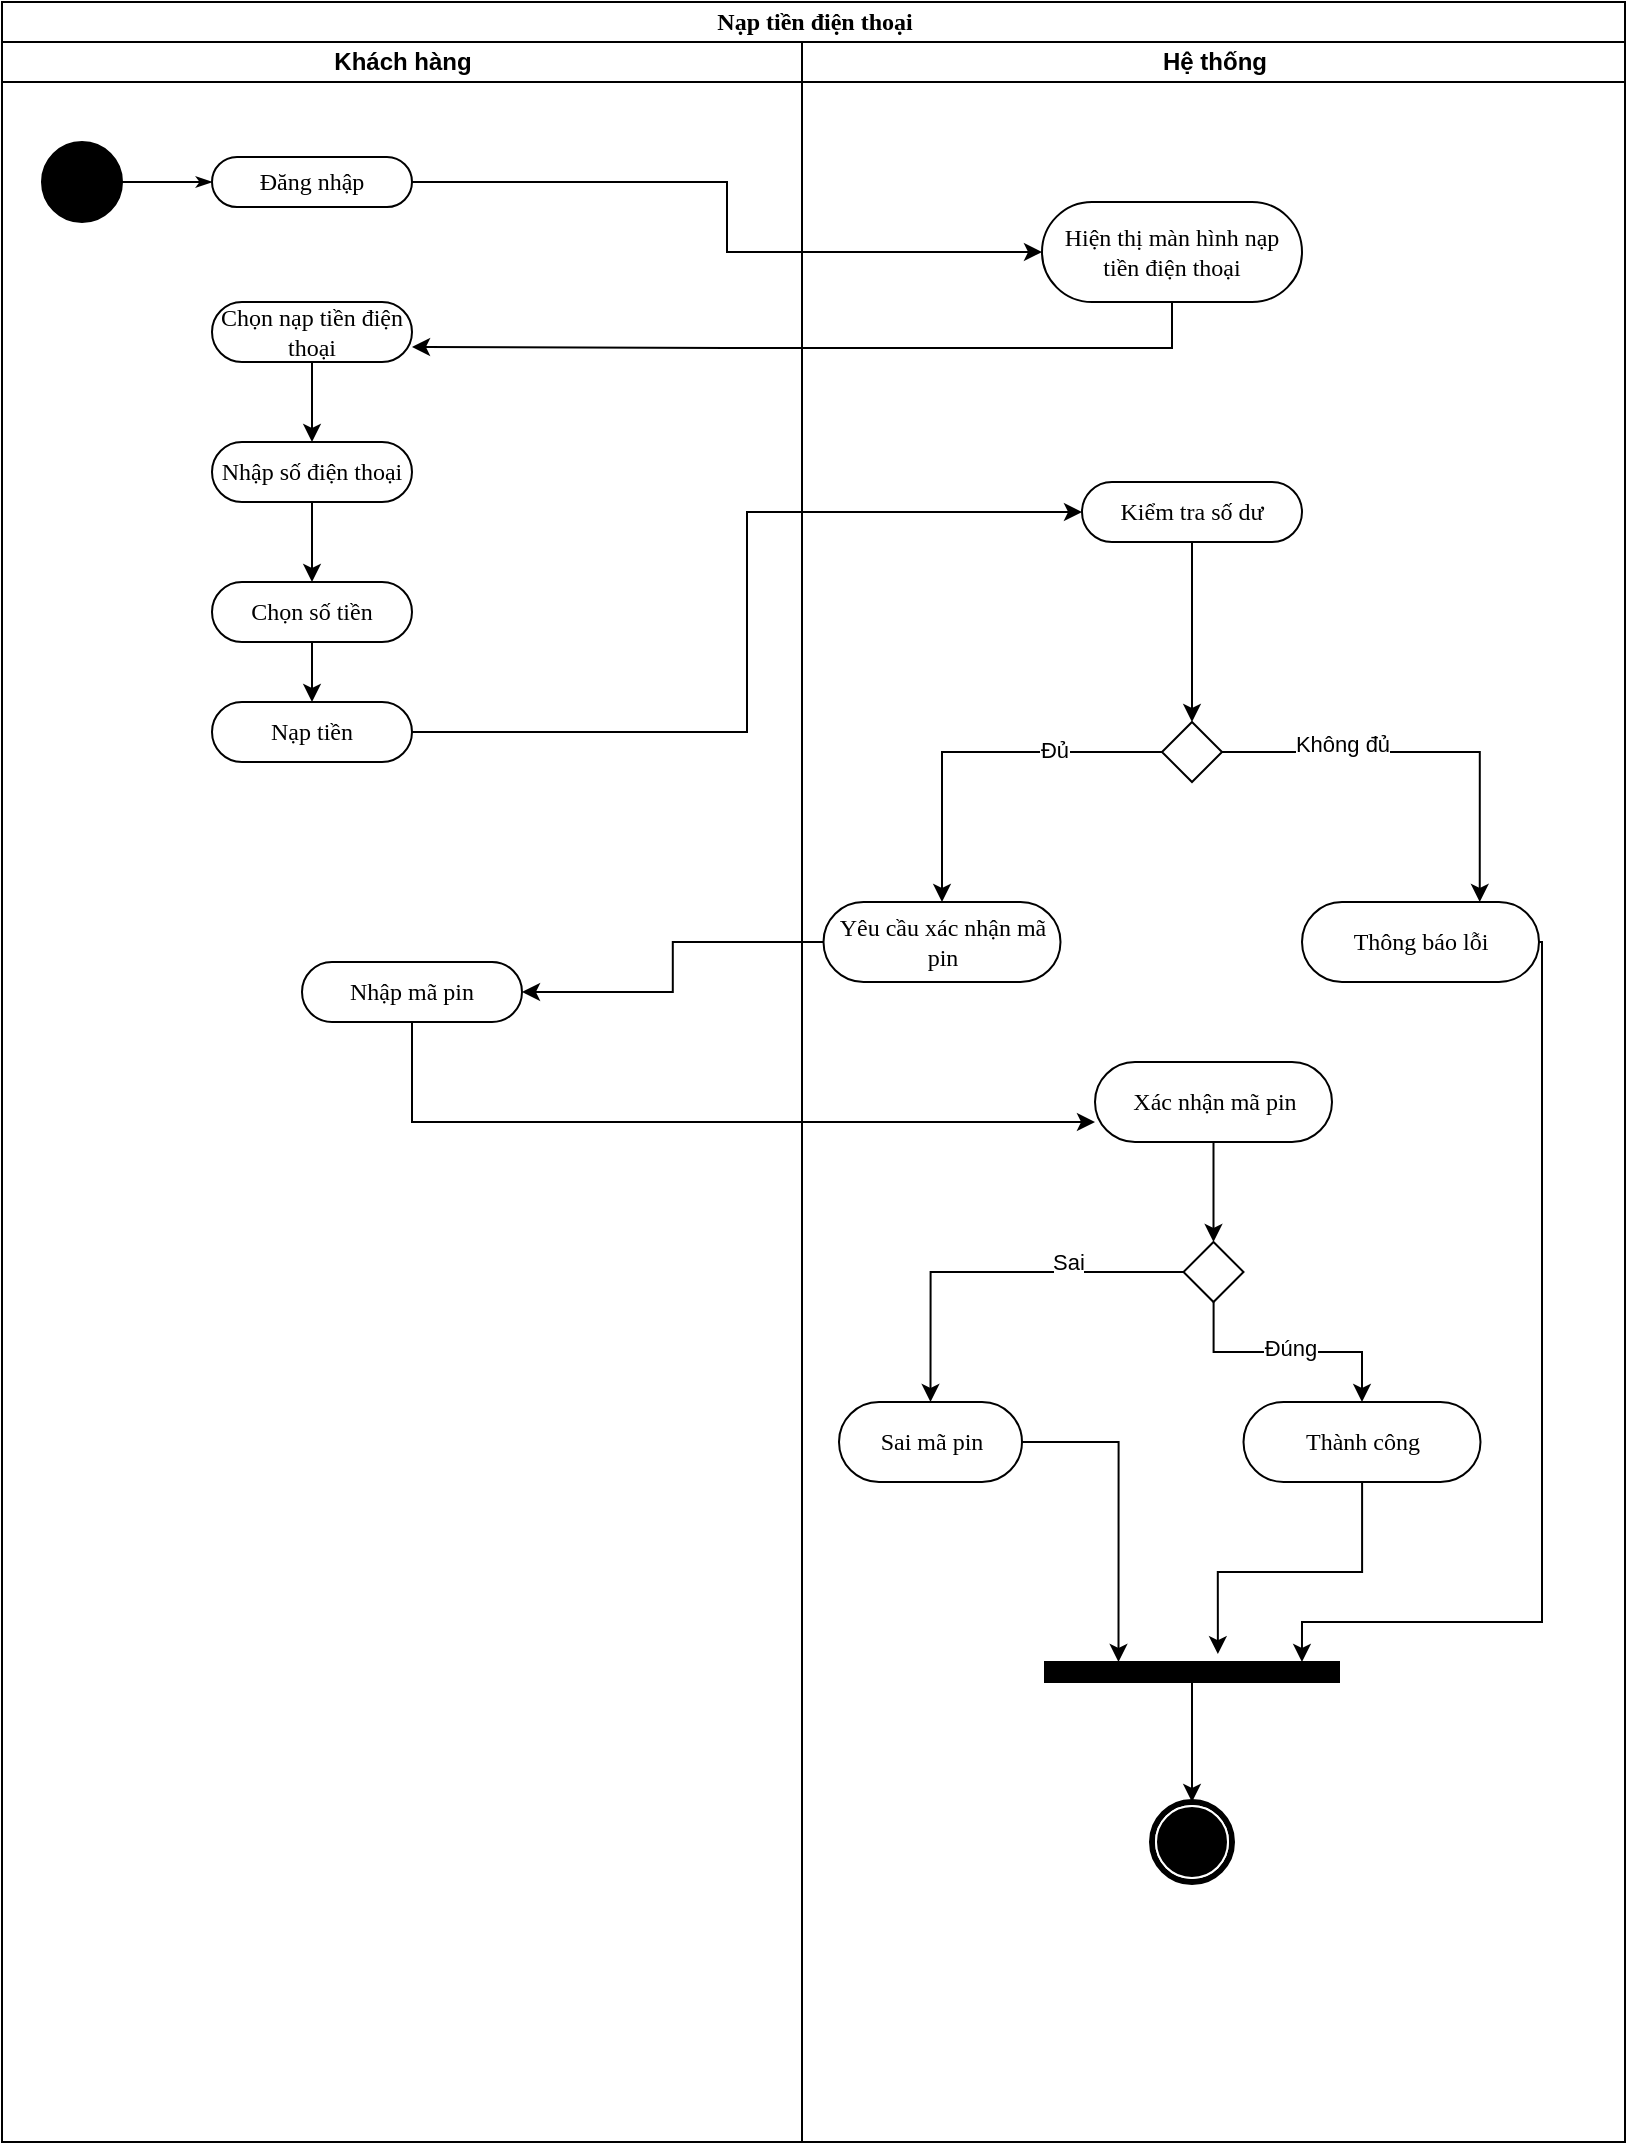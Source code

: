 <mxfile version="26.0.16">
  <diagram name="Page-1" id="0783ab3e-0a74-02c8-0abd-f7b4e66b4bec">
    <mxGraphModel dx="1151" dy="673" grid="1" gridSize="10" guides="1" tooltips="1" connect="1" arrows="1" fold="1" page="1" pageScale="1" pageWidth="850" pageHeight="1100" background="none" math="0" shadow="0">
      <root>
        <mxCell id="0" />
        <mxCell id="1" parent="0" />
        <mxCell id="1c1d494c118603dd-1" value="Nạp tiền điện thoại" style="swimlane;html=1;childLayout=stackLayout;startSize=20;rounded=0;shadow=0;comic=0;labelBackgroundColor=none;strokeWidth=1;fontFamily=Verdana;fontSize=12;align=center;" parent="1" vertex="1">
          <mxGeometry x="30" y="30" width="811.5" height="1070" as="geometry" />
        </mxCell>
        <mxCell id="1c1d494c118603dd-2" value="Khách hàng" style="swimlane;html=1;startSize=20;" parent="1c1d494c118603dd-1" vertex="1">
          <mxGeometry y="20" width="400" height="1050" as="geometry" />
        </mxCell>
        <mxCell id="60571a20871a0731-4" value="" style="ellipse;whiteSpace=wrap;html=1;rounded=0;shadow=0;comic=0;labelBackgroundColor=none;strokeWidth=1;fillColor=#000000;fontFamily=Verdana;fontSize=12;align=center;" parent="1c1d494c118603dd-2" vertex="1">
          <mxGeometry x="20" y="50" width="40" height="40" as="geometry" />
        </mxCell>
        <mxCell id="60571a20871a0731-8" value="Đăng nhập" style="rounded=1;whiteSpace=wrap;html=1;shadow=0;comic=0;labelBackgroundColor=none;strokeWidth=1;fontFamily=Verdana;fontSize=12;align=center;arcSize=50;" parent="1c1d494c118603dd-2" vertex="1">
          <mxGeometry x="105" y="57.5" width="100" height="25" as="geometry" />
        </mxCell>
        <mxCell id="1c1d494c118603dd-27" style="edgeStyle=orthogonalEdgeStyle;rounded=0;html=1;labelBackgroundColor=none;startArrow=none;startFill=0;startSize=5;endArrow=classicThin;endFill=1;endSize=5;jettySize=auto;orthogonalLoop=1;strokeWidth=1;fontFamily=Verdana;fontSize=12" parent="1c1d494c118603dd-2" source="60571a20871a0731-4" target="60571a20871a0731-8" edge="1">
          <mxGeometry relative="1" as="geometry" />
        </mxCell>
        <mxCell id="JhqDvdCC9edIugUEykBn-9" style="edgeStyle=orthogonalEdgeStyle;rounded=0;orthogonalLoop=1;jettySize=auto;html=1;entryX=0.5;entryY=0;entryDx=0;entryDy=0;" edge="1" parent="1c1d494c118603dd-2" source="-5eMyqwQZXIG0-muHsYF-9" target="-5eMyqwQZXIG0-muHsYF-26">
          <mxGeometry relative="1" as="geometry" />
        </mxCell>
        <mxCell id="-5eMyqwQZXIG0-muHsYF-9" value="Chọn nạp tiền điện thoại" style="rounded=1;whiteSpace=wrap;html=1;shadow=0;comic=0;labelBackgroundColor=none;strokeWidth=1;fontFamily=Verdana;fontSize=12;align=center;arcSize=50;" parent="1c1d494c118603dd-2" vertex="1">
          <mxGeometry x="105" y="130" width="100" height="30" as="geometry" />
        </mxCell>
        <mxCell id="JhqDvdCC9edIugUEykBn-3" value="" style="edgeStyle=orthogonalEdgeStyle;rounded=0;orthogonalLoop=1;jettySize=auto;html=1;" edge="1" parent="1c1d494c118603dd-2" source="-5eMyqwQZXIG0-muHsYF-26" target="JhqDvdCC9edIugUEykBn-2">
          <mxGeometry relative="1" as="geometry" />
        </mxCell>
        <mxCell id="-5eMyqwQZXIG0-muHsYF-26" value="Nhập số điện thoại" style="rounded=1;whiteSpace=wrap;html=1;shadow=0;comic=0;labelBackgroundColor=none;strokeWidth=1;fontFamily=Verdana;fontSize=12;align=center;arcSize=50;" parent="1c1d494c118603dd-2" vertex="1">
          <mxGeometry x="105" y="200" width="100" height="30" as="geometry" />
        </mxCell>
        <mxCell id="-5eMyqwQZXIG0-muHsYF-126" value="Nhập mã pin" style="rounded=1;whiteSpace=wrap;html=1;shadow=0;comic=0;labelBackgroundColor=none;strokeWidth=1;fontFamily=Verdana;fontSize=12;align=center;arcSize=50;" parent="1c1d494c118603dd-2" vertex="1">
          <mxGeometry x="150" y="460" width="110" height="30" as="geometry" />
        </mxCell>
        <mxCell id="JhqDvdCC9edIugUEykBn-11" value="" style="edgeStyle=orthogonalEdgeStyle;rounded=0;orthogonalLoop=1;jettySize=auto;html=1;" edge="1" parent="1c1d494c118603dd-2" source="JhqDvdCC9edIugUEykBn-2" target="JhqDvdCC9edIugUEykBn-10">
          <mxGeometry relative="1" as="geometry" />
        </mxCell>
        <mxCell id="JhqDvdCC9edIugUEykBn-2" value="Chọn số tiền" style="rounded=1;whiteSpace=wrap;html=1;shadow=0;comic=0;labelBackgroundColor=none;strokeWidth=1;fontFamily=Verdana;fontSize=12;align=center;arcSize=50;" vertex="1" parent="1c1d494c118603dd-2">
          <mxGeometry x="105" y="270" width="100" height="30" as="geometry" />
        </mxCell>
        <mxCell id="JhqDvdCC9edIugUEykBn-10" value="Nạp tiền" style="rounded=1;whiteSpace=wrap;html=1;shadow=0;comic=0;labelBackgroundColor=none;strokeWidth=1;fontFamily=Verdana;fontSize=12;align=center;arcSize=50;" vertex="1" parent="1c1d494c118603dd-2">
          <mxGeometry x="105" y="330" width="100" height="30" as="geometry" />
        </mxCell>
        <mxCell id="-5eMyqwQZXIG0-muHsYF-135" style="edgeStyle=orthogonalEdgeStyle;rounded=0;orthogonalLoop=1;jettySize=auto;html=1;entryX=1;entryY=0.5;entryDx=0;entryDy=0;" parent="1c1d494c118603dd-1" source="-5eMyqwQZXIG0-muHsYF-132" target="-5eMyqwQZXIG0-muHsYF-126" edge="1">
          <mxGeometry relative="1" as="geometry" />
        </mxCell>
        <mxCell id="1c1d494c118603dd-3" value="&lt;b&gt;Hệ thống&lt;/b&gt;" style="swimlane;html=1;startSize=20;fontStyle=0" parent="1c1d494c118603dd-1" vertex="1">
          <mxGeometry x="400" y="20" width="411.5" height="1050" as="geometry">
            <mxRectangle x="278.5" y="20" width="40" height="1050" as="alternateBounds" />
          </mxGeometry>
        </mxCell>
        <mxCell id="1c1d494c118603dd-52" style="edgeStyle=none;rounded=0;html=1;dashed=1;labelBackgroundColor=none;startArrow=none;startFill=0;startSize=5;endArrow=oval;endFill=0;endSize=5;jettySize=auto;orthogonalLoop=1;strokeWidth=1;fontFamily=Verdana;fontSize=12" parent="1c1d494c118603dd-3" edge="1">
          <mxGeometry relative="1" as="geometry">
            <mxPoint x="86.206" y="850" as="sourcePoint" />
            <mxPoint x="86.206" y="850" as="targetPoint" />
          </mxGeometry>
        </mxCell>
        <mxCell id="-5eMyqwQZXIG0-muHsYF-124" style="edgeStyle=orthogonalEdgeStyle;rounded=0;orthogonalLoop=1;jettySize=auto;html=1;entryX=0.5;entryY=0;entryDx=0;entryDy=0;" parent="1c1d494c118603dd-3" source="-5eMyqwQZXIG0-muHsYF-115" target="-5eMyqwQZXIG0-muHsYF-120" edge="1">
          <mxGeometry relative="1" as="geometry" />
        </mxCell>
        <mxCell id="-5eMyqwQZXIG0-muHsYF-115" value="Kiểm tra số dư" style="rounded=1;whiteSpace=wrap;html=1;shadow=0;comic=0;labelBackgroundColor=none;strokeWidth=1;fontFamily=Verdana;fontSize=12;align=center;arcSize=50;" parent="1c1d494c118603dd-3" vertex="1">
          <mxGeometry x="140" y="220" width="110" height="30" as="geometry" />
        </mxCell>
        <mxCell id="JhqDvdCC9edIugUEykBn-16" style="edgeStyle=orthogonalEdgeStyle;rounded=0;orthogonalLoop=1;jettySize=auto;html=1;entryX=0.5;entryY=0;entryDx=0;entryDy=0;" edge="1" parent="1c1d494c118603dd-3" source="-5eMyqwQZXIG0-muHsYF-120" target="-5eMyqwQZXIG0-muHsYF-132">
          <mxGeometry relative="1" as="geometry" />
        </mxCell>
        <mxCell id="JhqDvdCC9edIugUEykBn-21" value="Đủ" style="edgeLabel;html=1;align=center;verticalAlign=middle;resizable=0;points=[];" vertex="1" connectable="0" parent="JhqDvdCC9edIugUEykBn-16">
          <mxGeometry x="-0.411" y="-1" relative="1" as="geometry">
            <mxPoint as="offset" />
          </mxGeometry>
        </mxCell>
        <mxCell id="JhqDvdCC9edIugUEykBn-19" style="edgeStyle=orthogonalEdgeStyle;rounded=0;orthogonalLoop=1;jettySize=auto;html=1;entryX=0.75;entryY=0;entryDx=0;entryDy=0;" edge="1" parent="1c1d494c118603dd-3" source="-5eMyqwQZXIG0-muHsYF-120" target="-5eMyqwQZXIG0-muHsYF-141">
          <mxGeometry relative="1" as="geometry" />
        </mxCell>
        <mxCell id="JhqDvdCC9edIugUEykBn-20" value="Không đủ" style="edgeLabel;html=1;align=center;verticalAlign=middle;resizable=0;points=[];" vertex="1" connectable="0" parent="JhqDvdCC9edIugUEykBn-19">
          <mxGeometry x="-0.41" y="4" relative="1" as="geometry">
            <mxPoint as="offset" />
          </mxGeometry>
        </mxCell>
        <mxCell id="-5eMyqwQZXIG0-muHsYF-120" value="" style="rhombus;whiteSpace=wrap;html=1;" parent="1c1d494c118603dd-3" vertex="1">
          <mxGeometry x="180" y="340" width="30" height="30" as="geometry" />
        </mxCell>
        <mxCell id="-5eMyqwQZXIG0-muHsYF-132" value="Yêu cầu xác nhận mã pin" style="rounded=1;whiteSpace=wrap;html=1;shadow=0;comic=0;labelBackgroundColor=none;strokeWidth=1;fontFamily=Verdana;fontSize=12;align=center;arcSize=50;" parent="1c1d494c118603dd-3" vertex="1">
          <mxGeometry x="10.75" y="430" width="118.5" height="40" as="geometry" />
        </mxCell>
        <mxCell id="-5eMyqwQZXIG0-muHsYF-145" style="edgeStyle=orthogonalEdgeStyle;rounded=0;orthogonalLoop=1;jettySize=auto;html=1;entryX=0.5;entryY=0;entryDx=0;entryDy=0;" parent="1c1d494c118603dd-3" source="-5eMyqwQZXIG0-muHsYF-137" target="-5eMyqwQZXIG0-muHsYF-142" edge="1">
          <mxGeometry relative="1" as="geometry" />
        </mxCell>
        <mxCell id="-5eMyqwQZXIG0-muHsYF-137" value="Xác nhận mã pin" style="rounded=1;whiteSpace=wrap;html=1;shadow=0;comic=0;labelBackgroundColor=none;strokeWidth=1;fontFamily=Verdana;fontSize=12;align=center;arcSize=50;" parent="1c1d494c118603dd-3" vertex="1">
          <mxGeometry x="146.5" y="510" width="118.5" height="40" as="geometry" />
        </mxCell>
        <mxCell id="-5eMyqwQZXIG0-muHsYF-141" value="Thông báo lỗi" style="rounded=1;whiteSpace=wrap;html=1;shadow=0;comic=0;labelBackgroundColor=none;strokeWidth=1;fontFamily=Verdana;fontSize=12;align=center;arcSize=50;" parent="1c1d494c118603dd-3" vertex="1">
          <mxGeometry x="250" y="430" width="118.5" height="40" as="geometry" />
        </mxCell>
        <mxCell id="-5eMyqwQZXIG0-muHsYF-147" style="edgeStyle=orthogonalEdgeStyle;rounded=0;orthogonalLoop=1;jettySize=auto;html=1;entryX=0.5;entryY=0;entryDx=0;entryDy=0;" parent="1c1d494c118603dd-3" source="-5eMyqwQZXIG0-muHsYF-142" target="-5eMyqwQZXIG0-muHsYF-154" edge="1">
          <mxGeometry relative="1" as="geometry">
            <mxPoint x="139.625" y="850.0" as="targetPoint" />
          </mxGeometry>
        </mxCell>
        <mxCell id="-5eMyqwQZXIG0-muHsYF-148" value="Đúng" style="edgeLabel;html=1;align=center;verticalAlign=middle;resizable=0;points=[];" parent="-5eMyqwQZXIG0-muHsYF-147" vertex="1" connectable="0">
          <mxGeometry x="-0.005" y="2" relative="1" as="geometry">
            <mxPoint x="1" as="offset" />
          </mxGeometry>
        </mxCell>
        <mxCell id="JhqDvdCC9edIugUEykBn-27" style="edgeStyle=orthogonalEdgeStyle;rounded=0;orthogonalLoop=1;jettySize=auto;html=1;entryX=0.5;entryY=0;entryDx=0;entryDy=0;" edge="1" parent="1c1d494c118603dd-3" source="-5eMyqwQZXIG0-muHsYF-142" target="-5eMyqwQZXIG0-muHsYF-162">
          <mxGeometry relative="1" as="geometry" />
        </mxCell>
        <mxCell id="JhqDvdCC9edIugUEykBn-28" value="Sai" style="edgeLabel;html=1;align=center;verticalAlign=middle;resizable=0;points=[];" vertex="1" connectable="0" parent="JhqDvdCC9edIugUEykBn-27">
          <mxGeometry x="-0.396" y="-5" relative="1" as="geometry">
            <mxPoint as="offset" />
          </mxGeometry>
        </mxCell>
        <mxCell id="-5eMyqwQZXIG0-muHsYF-142" value="" style="rhombus;whiteSpace=wrap;html=1;" parent="1c1d494c118603dd-3" vertex="1">
          <mxGeometry x="190.75" y="600" width="30" height="30" as="geometry" />
        </mxCell>
        <mxCell id="60571a20871a0731-5" value="" style="shape=mxgraph.bpmn.shape;html=1;verticalLabelPosition=bottom;labelBackgroundColor=#ffffff;verticalAlign=top;perimeter=ellipsePerimeter;outline=end;symbol=terminate;rounded=0;shadow=0;comic=0;strokeWidth=1;fontFamily=Verdana;fontSize=12;align=center;" parent="1c1d494c118603dd-3" vertex="1">
          <mxGeometry x="175" y="880" width="40" height="40" as="geometry" />
        </mxCell>
        <mxCell id="-5eMyqwQZXIG0-muHsYF-154" value="Thành công" style="rounded=1;whiteSpace=wrap;html=1;shadow=0;comic=0;labelBackgroundColor=none;strokeWidth=1;fontFamily=Verdana;fontSize=12;align=center;arcSize=50;" parent="1c1d494c118603dd-3" vertex="1">
          <mxGeometry x="220.75" y="680" width="118.5" height="40" as="geometry" />
        </mxCell>
        <mxCell id="JhqDvdCC9edIugUEykBn-31" style="edgeStyle=orthogonalEdgeStyle;rounded=0;orthogonalLoop=1;jettySize=auto;html=1;entryX=0.25;entryY=0;entryDx=0;entryDy=0;" edge="1" parent="1c1d494c118603dd-3" source="-5eMyqwQZXIG0-muHsYF-162" target="-5eMyqwQZXIG0-muHsYF-166">
          <mxGeometry relative="1" as="geometry" />
        </mxCell>
        <mxCell id="-5eMyqwQZXIG0-muHsYF-162" value="Sai mã pin" style="rounded=1;whiteSpace=wrap;html=1;shadow=0;comic=0;labelBackgroundColor=none;strokeWidth=1;fontFamily=Verdana;fontSize=12;align=center;arcSize=50;" parent="1c1d494c118603dd-3" vertex="1">
          <mxGeometry x="18.5" y="680" width="91.5" height="40" as="geometry" />
        </mxCell>
        <mxCell id="JhqDvdCC9edIugUEykBn-29" style="edgeStyle=orthogonalEdgeStyle;rounded=0;orthogonalLoop=1;jettySize=auto;html=1;entryX=0.5;entryY=0;entryDx=0;entryDy=0;" edge="1" parent="1c1d494c118603dd-3" source="-5eMyqwQZXIG0-muHsYF-166" target="60571a20871a0731-5">
          <mxGeometry relative="1" as="geometry" />
        </mxCell>
        <mxCell id="-5eMyqwQZXIG0-muHsYF-166" value="" style="whiteSpace=wrap;html=1;rounded=0;shadow=0;comic=0;labelBackgroundColor=none;strokeWidth=1;fillColor=#000000;fontFamily=Verdana;fontSize=12;align=center;rotation=0;" parent="1c1d494c118603dd-3" vertex="1">
          <mxGeometry x="121.5" y="810" width="147" height="10" as="geometry" />
        </mxCell>
        <mxCell id="JhqDvdCC9edIugUEykBn-4" value="Hiện thị màn hình nạp tiền điện thoại" style="rounded=1;whiteSpace=wrap;html=1;shadow=0;comic=0;labelBackgroundColor=none;strokeWidth=1;fontFamily=Verdana;fontSize=12;align=center;arcSize=50;" vertex="1" parent="1c1d494c118603dd-3">
          <mxGeometry x="120" y="80" width="130" height="50" as="geometry" />
        </mxCell>
        <mxCell id="JhqDvdCC9edIugUEykBn-30" style="edgeStyle=orthogonalEdgeStyle;rounded=0;orthogonalLoop=1;jettySize=auto;html=1;entryX=0.588;entryY=-0.394;entryDx=0;entryDy=0;entryPerimeter=0;" edge="1" parent="1c1d494c118603dd-3" source="-5eMyqwQZXIG0-muHsYF-154" target="-5eMyqwQZXIG0-muHsYF-166">
          <mxGeometry relative="1" as="geometry" />
        </mxCell>
        <mxCell id="JhqDvdCC9edIugUEykBn-33" style="edgeStyle=orthogonalEdgeStyle;rounded=0;orthogonalLoop=1;jettySize=auto;html=1;entryX=0.874;entryY=0;entryDx=0;entryDy=0;entryPerimeter=0;" edge="1" parent="1c1d494c118603dd-3" source="-5eMyqwQZXIG0-muHsYF-141" target="-5eMyqwQZXIG0-muHsYF-166">
          <mxGeometry relative="1" as="geometry">
            <Array as="points">
              <mxPoint x="370" y="450" />
              <mxPoint x="370" y="790" />
              <mxPoint x="250" y="790" />
            </Array>
          </mxGeometry>
        </mxCell>
        <mxCell id="JhqDvdCC9edIugUEykBn-6" style="edgeStyle=orthogonalEdgeStyle;rounded=0;orthogonalLoop=1;jettySize=auto;html=1;entryX=0;entryY=0.5;entryDx=0;entryDy=0;" edge="1" parent="1c1d494c118603dd-1" source="60571a20871a0731-8" target="JhqDvdCC9edIugUEykBn-4">
          <mxGeometry relative="1" as="geometry" />
        </mxCell>
        <mxCell id="JhqDvdCC9edIugUEykBn-7" style="edgeStyle=orthogonalEdgeStyle;rounded=0;orthogonalLoop=1;jettySize=auto;html=1;entryX=1;entryY=0.75;entryDx=0;entryDy=0;" edge="1" parent="1c1d494c118603dd-1" source="JhqDvdCC9edIugUEykBn-4" target="-5eMyqwQZXIG0-muHsYF-9">
          <mxGeometry relative="1" as="geometry">
            <Array as="points">
              <mxPoint x="585" y="173" />
              <mxPoint x="363" y="173" />
            </Array>
          </mxGeometry>
        </mxCell>
        <mxCell id="JhqDvdCC9edIugUEykBn-22" style="edgeStyle=orthogonalEdgeStyle;rounded=0;orthogonalLoop=1;jettySize=auto;html=1;entryX=0;entryY=0.5;entryDx=0;entryDy=0;" edge="1" parent="1c1d494c118603dd-1" source="JhqDvdCC9edIugUEykBn-10" target="-5eMyqwQZXIG0-muHsYF-115">
          <mxGeometry relative="1" as="geometry" />
        </mxCell>
        <mxCell id="JhqDvdCC9edIugUEykBn-24" style="edgeStyle=orthogonalEdgeStyle;rounded=0;orthogonalLoop=1;jettySize=auto;html=1;entryX=0;entryY=0.75;entryDx=0;entryDy=0;" edge="1" parent="1c1d494c118603dd-1" source="-5eMyqwQZXIG0-muHsYF-126" target="-5eMyqwQZXIG0-muHsYF-137">
          <mxGeometry relative="1" as="geometry">
            <Array as="points">
              <mxPoint x="205" y="560" />
            </Array>
          </mxGeometry>
        </mxCell>
      </root>
    </mxGraphModel>
  </diagram>
</mxfile>

